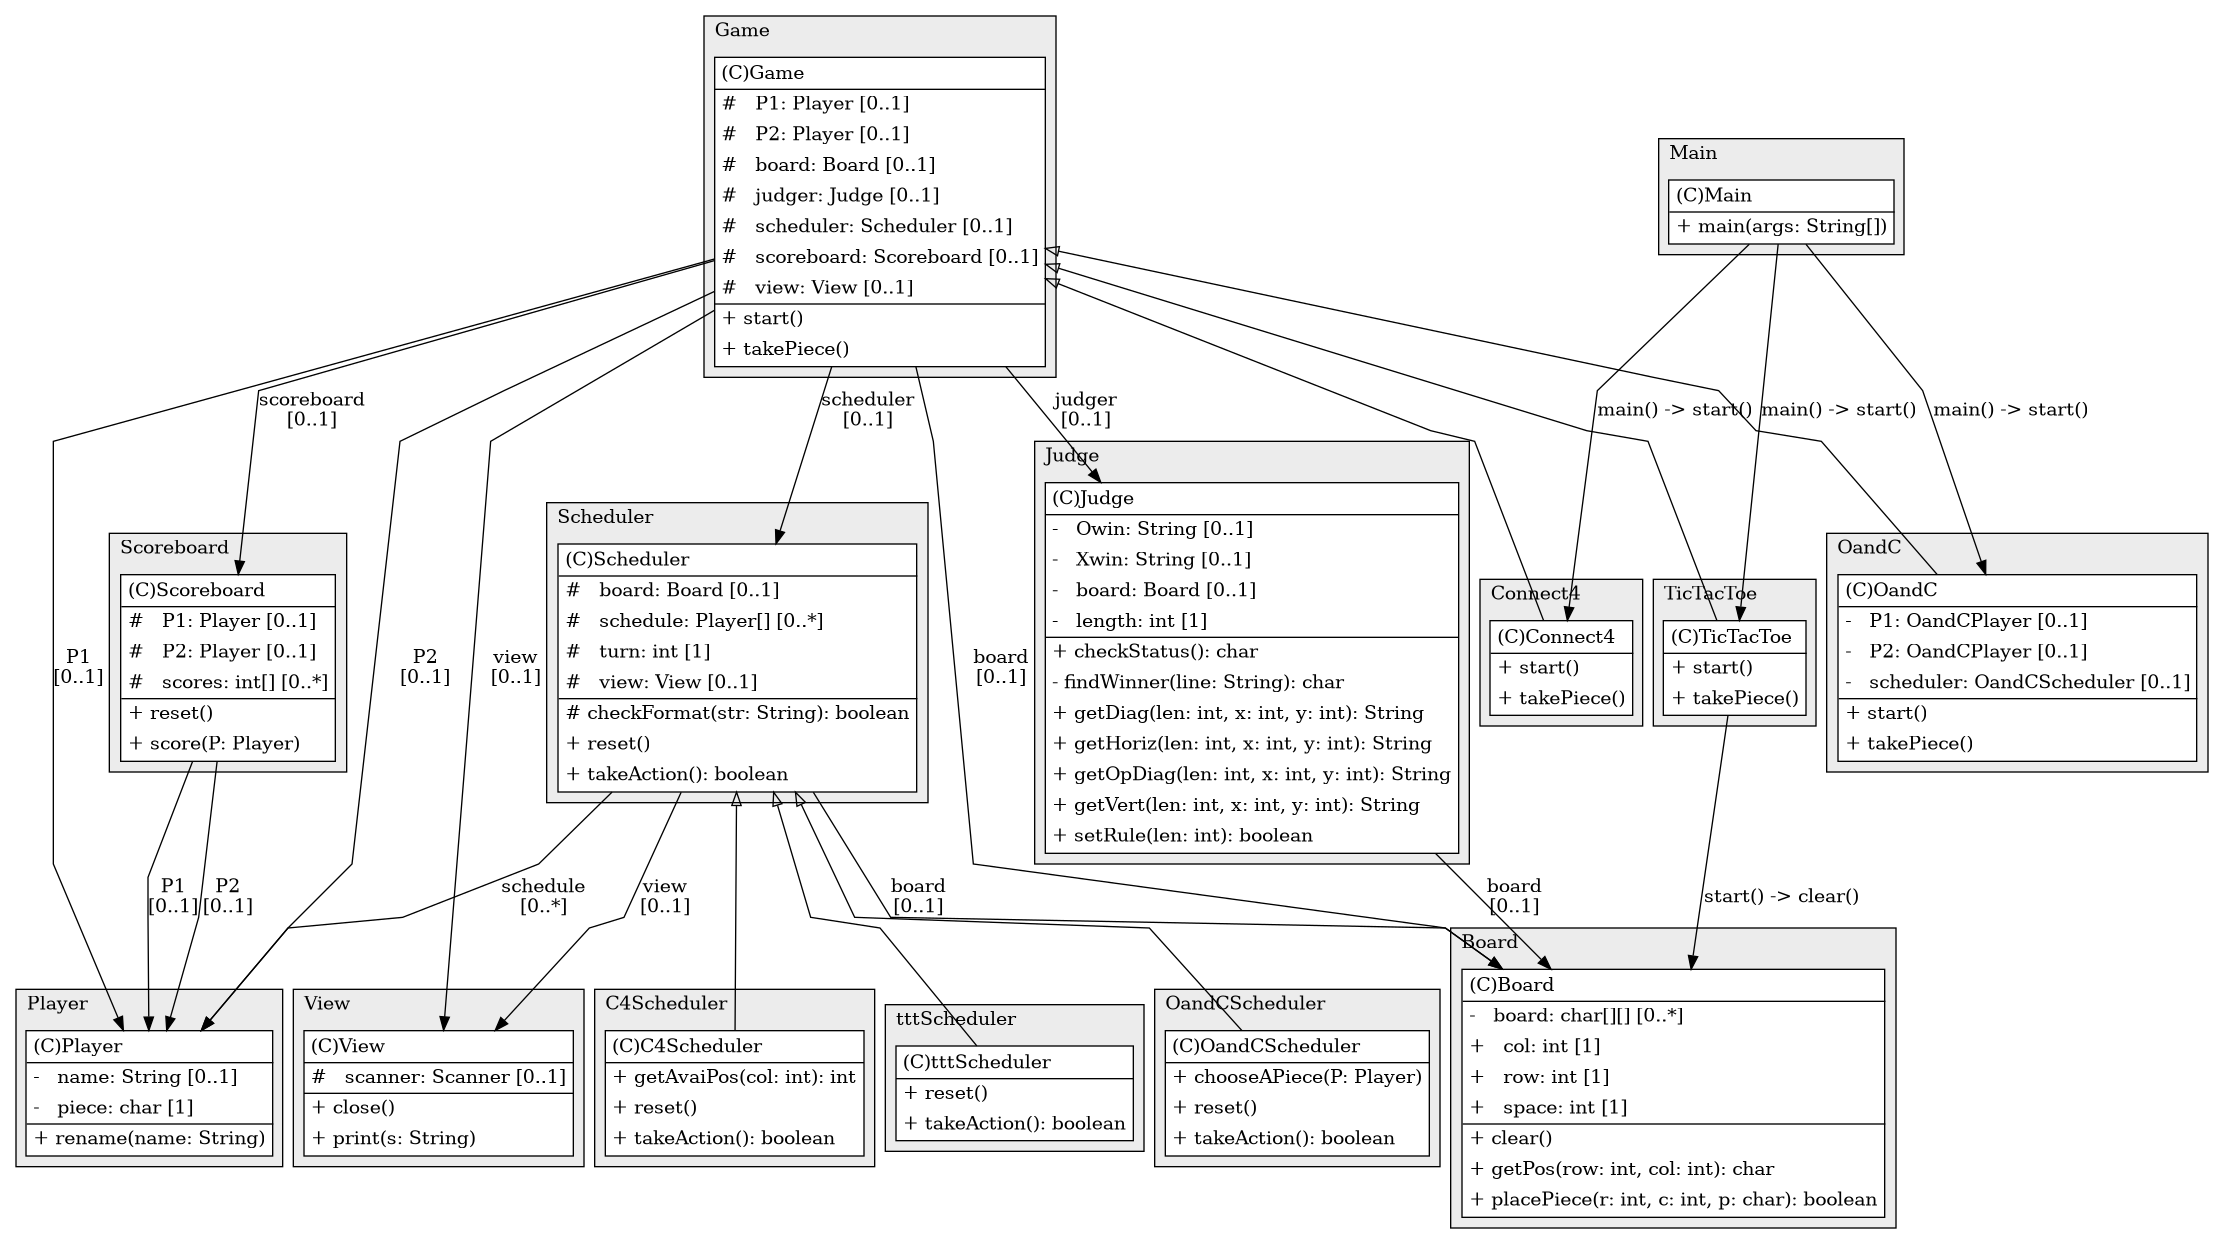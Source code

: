 @startuml

/' diagram meta data start
config=StructureConfiguration;
{
  "projectClassification": {
    "searchMode": "OpenProject", // OpenProject, AllProjects
    "includedProjects": "",
    "pathEndKeywords": "*.impl",
    "isClientPath": "",
    "isClientName": "",
    "isTestPath": "",
    "isTestName": "",
    "isMappingPath": "",
    "isMappingName": "",
    "isDataAccessPath": "",
    "isDataAccessName": "",
    "isDataStructurePath": "",
    "isDataStructureName": "",
    "isInterfaceStructuresPath": "",
    "isInterfaceStructuresName": "",
    "isEntryPointPath": "",
    "isEntryPointName": "",
    "treatFinalFieldsAsMandatory": false
  },
  "graphRestriction": {
    "classPackageExcludeFilter": "",
    "classPackageIncludeFilter": "",
    "classNameExcludeFilter": "",
    "classNameIncludeFilter": "*",
    "methodNameExcludeFilter": "",
    "methodNameIncludeFilter": "",
    "removeByInheritance": "", // inheritance/annotation based filtering is done in a second step
    "removeByAnnotation": "",
    "removeByClassPackage": "", // cleanup the graph after inheritance/annotation based filtering is done
    "removeByClassName": "",
    "cutMappings": false,
    "cutEnum": true,
    "cutTests": true,
    "cutClient": true,
    "cutDataAccess": true,
    "cutInterfaceStructures": false,
    "cutDataStructures": false,
    "cutGetterAndSetter": true,
    "cutConstructors": true
  },
  "graphTraversal": {
    "forwardDepth": 3,
    "backwardDepth": 3,
    "classPackageExcludeFilter": "",
    "classPackageIncludeFilter": "",
    "classNameExcludeFilter": "",
    "classNameIncludeFilter": "",
    "methodNameExcludeFilter": "",
    "methodNameIncludeFilter": "",
    "hideMappings": false,
    "hideDataStructures": false,
    "hidePrivateMethods": true,
    "hideInterfaceCalls": true, // indirection: implementation -> interface (is hidden) -> implementation
    "onlyShowApplicationEntryPoints": false, // root node is included
    "useMethodCallsForStructureDiagram": "ForwardOnly" // ForwardOnly, BothDirections, No
  },
  "details": {
    "aggregation": "GroupByClass", // ByClass, GroupByClass, None
    "showClassGenericTypes": true,
    "showMethods": true,
    "showMethodParameterNames": true,
    "showMethodParameterTypes": true,
    "showMethodReturnType": true,
    "showPackageLevels": 2,
    "showDetailedClassStructure": true
  },
  "rootClass": "Main",
  "extensionCallbackMethod": "" // qualified.class.name#methodName - signature: public static String method(String)
}
diagram meta data end '/



digraph g {
    rankdir="TB"
    splines=polyline
    

'nodes 
subgraph cluster_1270154210 { 
   	label=TicTacToe
	labeljust=l
	fillcolor="#ececec"
	style=filled
   
   TicTacToe1270154210[
	label=<<TABLE BORDER="1" CELLBORDER="0" CELLPADDING="4" CELLSPACING="0">
<TR><TD ALIGN="LEFT" >(C)TicTacToe</TD></TR>
<HR/>
<TR><TD ALIGN="LEFT" >+ start()</TD></TR>
<TR><TD ALIGN="LEFT" >+ takePiece()</TD></TR>
</TABLE>>
	style=filled
	margin=0
	shape=plaintext
	fillcolor="#FFFFFF"
];
} 

subgraph cluster_1843257499 { 
   	label=Scheduler
	labeljust=l
	fillcolor="#ececec"
	style=filled
   
   Scheduler1843257499[
	label=<<TABLE BORDER="1" CELLBORDER="0" CELLPADDING="4" CELLSPACING="0">
<TR><TD ALIGN="LEFT" >(C)Scheduler</TD></TR>
<HR/>
<TR><TD ALIGN="LEFT" >#   board: Board [0..1]</TD></TR>
<TR><TD ALIGN="LEFT" >#   schedule: Player[] [0..*]</TD></TR>
<TR><TD ALIGN="LEFT" >#   turn: int [1]</TD></TR>
<TR><TD ALIGN="LEFT" >#   view: View [0..1]</TD></TR>
<HR/>
<TR><TD ALIGN="LEFT" ># checkFormat(str: String): boolean</TD></TR>
<TR><TD ALIGN="LEFT" >+ reset()</TD></TR>
<TR><TD ALIGN="LEFT" >+ takeAction(): boolean</TD></TR>
</TABLE>>
	style=filled
	margin=0
	shape=plaintext
	fillcolor="#FFFFFF"
];
} 

subgraph cluster_1901885695 { 
   	label=Player
	labeljust=l
	fillcolor="#ececec"
	style=filled
   
   Player1901885695[
	label=<<TABLE BORDER="1" CELLBORDER="0" CELLPADDING="4" CELLSPACING="0">
<TR><TD ALIGN="LEFT" >(C)Player</TD></TR>
<HR/>
<TR><TD ALIGN="LEFT" >-   name: String [0..1]</TD></TR>
<TR><TD ALIGN="LEFT" >-   piece: char [1]</TD></TR>
<HR/>
<TR><TD ALIGN="LEFT" >+ rename(name: String)</TD></TR>
</TABLE>>
	style=filled
	margin=0
	shape=plaintext
	fillcolor="#FFFFFF"
];
} 

subgraph cluster_2211858 { 
   	label=Game
	labeljust=l
	fillcolor="#ececec"
	style=filled
   
   Game2211858[
	label=<<TABLE BORDER="1" CELLBORDER="0" CELLPADDING="4" CELLSPACING="0">
<TR><TD ALIGN="LEFT" >(C)Game</TD></TR>
<HR/>
<TR><TD ALIGN="LEFT" >#   P1: Player [0..1]</TD></TR>
<TR><TD ALIGN="LEFT" >#   P2: Player [0..1]</TD></TR>
<TR><TD ALIGN="LEFT" >#   board: Board [0..1]</TD></TR>
<TR><TD ALIGN="LEFT" >#   judger: Judge [0..1]</TD></TR>
<TR><TD ALIGN="LEFT" >#   scheduler: Scheduler [0..1]</TD></TR>
<TR><TD ALIGN="LEFT" >#   scoreboard: Scoreboard [0..1]</TD></TR>
<TR><TD ALIGN="LEFT" >#   view: View [0..1]</TD></TR>
<HR/>
<TR><TD ALIGN="LEFT" >+ start()</TD></TR>
<TR><TD ALIGN="LEFT" >+ takePiece()</TD></TR>
</TABLE>>
	style=filled
	margin=0
	shape=plaintext
	fillcolor="#FFFFFF"
];
} 

subgraph cluster_2390489 { 
   	label=Main
	labeljust=l
	fillcolor="#ececec"
	style=filled
   
   Main2390489[
	label=<<TABLE BORDER="1" CELLBORDER="0" CELLPADDING="4" CELLSPACING="0">
<TR><TD ALIGN="LEFT" >(C)Main</TD></TR>
<HR/>
<TR><TD ALIGN="LEFT" >+ main(args: String[])</TD></TR>
</TABLE>>
	style=filled
	margin=0
	shape=plaintext
	fillcolor="#FFFFFF"
];
} 

subgraph cluster_2666181 { 
   	label=View
	labeljust=l
	fillcolor="#ececec"
	style=filled
   
   View2666181[
	label=<<TABLE BORDER="1" CELLBORDER="0" CELLPADDING="4" CELLSPACING="0">
<TR><TD ALIGN="LEFT" >(C)View</TD></TR>
<HR/>
<TR><TD ALIGN="LEFT" >#   scanner: Scanner [0..1]</TD></TR>
<HR/>
<TR><TD ALIGN="LEFT" >+ close()</TD></TR>
<TR><TD ALIGN="LEFT" >+ print(s: String)</TD></TR>
</TABLE>>
	style=filled
	margin=0
	shape=plaintext
	fillcolor="#FFFFFF"
];
} 

subgraph cluster_323293479 { 
   	label=tttScheduler
	labeljust=l
	fillcolor="#ececec"
	style=filled
   
   tttScheduler323293479[
	label=<<TABLE BORDER="1" CELLBORDER="0" CELLPADDING="4" CELLSPACING="0">
<TR><TD ALIGN="LEFT" >(C)tttScheduler</TD></TR>
<HR/>
<TR><TD ALIGN="LEFT" >+ reset()</TD></TR>
<TR><TD ALIGN="LEFT" >+ takeAction(): boolean</TD></TR>
</TABLE>>
	style=filled
	margin=0
	shape=plaintext
	fillcolor="#FFFFFF"
];
} 

subgraph cluster_405271328 { 
   	label=OandCScheduler
	labeljust=l
	fillcolor="#ececec"
	style=filled
   
   OandCScheduler405271328[
	label=<<TABLE BORDER="1" CELLBORDER="0" CELLPADDING="4" CELLSPACING="0">
<TR><TD ALIGN="LEFT" >(C)OandCScheduler</TD></TR>
<HR/>
<TR><TD ALIGN="LEFT" >+ chooseAPiece(P: Player)</TD></TR>
<TR><TD ALIGN="LEFT" >+ reset()</TD></TR>
<TR><TD ALIGN="LEFT" >+ takeAction(): boolean</TD></TR>
</TABLE>>
	style=filled
	margin=0
	shape=plaintext
	fillcolor="#FFFFFF"
];
} 

subgraph cluster_508229462 { 
   	label=Connect4
	labeljust=l
	fillcolor="#ececec"
	style=filled
   
   Connect4508229462[
	label=<<TABLE BORDER="1" CELLBORDER="0" CELLPADDING="4" CELLSPACING="0">
<TR><TD ALIGN="LEFT" >(C)Connect4</TD></TR>
<HR/>
<TR><TD ALIGN="LEFT" >+ start()</TD></TR>
<TR><TD ALIGN="LEFT" >+ takePiece()</TD></TR>
</TABLE>>
	style=filled
	margin=0
	shape=plaintext
	fillcolor="#FFFFFF"
];
} 

subgraph cluster_64356038 { 
   	label=Board
	labeljust=l
	fillcolor="#ececec"
	style=filled
   
   Board64356038[
	label=<<TABLE BORDER="1" CELLBORDER="0" CELLPADDING="4" CELLSPACING="0">
<TR><TD ALIGN="LEFT" >(C)Board</TD></TR>
<HR/>
<TR><TD ALIGN="LEFT" >-   board: char[][] [0..*]</TD></TR>
<TR><TD ALIGN="LEFT" >+   col: int [1]</TD></TR>
<TR><TD ALIGN="LEFT" >+   row: int [1]</TD></TR>
<TR><TD ALIGN="LEFT" >+   space: int [1]</TD></TR>
<HR/>
<TR><TD ALIGN="LEFT" >+ clear()</TD></TR>
<TR><TD ALIGN="LEFT" >+ getPos(row: int, col: int): char</TD></TR>
<TR><TD ALIGN="LEFT" >+ placePiece(r: int, c: int, p: char): boolean</TD></TR>
</TABLE>>
	style=filled
	margin=0
	shape=plaintext
	fillcolor="#FFFFFF"
];
} 

subgraph cluster_715008076 { 
   	label=Scoreboard
	labeljust=l
	fillcolor="#ececec"
	style=filled
   
   Scoreboard715008076[
	label=<<TABLE BORDER="1" CELLBORDER="0" CELLPADDING="4" CELLSPACING="0">
<TR><TD ALIGN="LEFT" >(C)Scoreboard</TD></TR>
<HR/>
<TR><TD ALIGN="LEFT" >#   P1: Player [0..1]</TD></TR>
<TR><TD ALIGN="LEFT" >#   P2: Player [0..1]</TD></TR>
<TR><TD ALIGN="LEFT" >#   scores: int[] [0..*]</TD></TR>
<HR/>
<TR><TD ALIGN="LEFT" >+ reset()</TD></TR>
<TR><TD ALIGN="LEFT" >+ score(P: Player)</TD></TR>
</TABLE>>
	style=filled
	margin=0
	shape=plaintext
	fillcolor="#FFFFFF"
];
} 

subgraph cluster_71925495 { 
   	label=Judge
	labeljust=l
	fillcolor="#ececec"
	style=filled
   
   Judge71925495[
	label=<<TABLE BORDER="1" CELLBORDER="0" CELLPADDING="4" CELLSPACING="0">
<TR><TD ALIGN="LEFT" >(C)Judge</TD></TR>
<HR/>
<TR><TD ALIGN="LEFT" >-   Owin: String [0..1]</TD></TR>
<TR><TD ALIGN="LEFT" >-   Xwin: String [0..1]</TD></TR>
<TR><TD ALIGN="LEFT" >-   board: Board [0..1]</TD></TR>
<TR><TD ALIGN="LEFT" >-   length: int [1]</TD></TR>
<HR/>
<TR><TD ALIGN="LEFT" >+ checkStatus(): char</TD></TR>
<TR><TD ALIGN="LEFT" >- findWinner(line: String): char</TD></TR>
<TR><TD ALIGN="LEFT" >+ getDiag(len: int, x: int, y: int): String</TD></TR>
<TR><TD ALIGN="LEFT" >+ getHoriz(len: int, x: int, y: int): String</TD></TR>
<TR><TD ALIGN="LEFT" >+ getOpDiag(len: int, x: int, y: int): String</TD></TR>
<TR><TD ALIGN="LEFT" >+ getVert(len: int, x: int, y: int): String</TD></TR>
<TR><TD ALIGN="LEFT" >+ setRule(len: int): boolean</TD></TR>
</TABLE>>
	style=filled
	margin=0
	shape=plaintext
	fillcolor="#FFFFFF"
];
} 

subgraph cluster_75956763 { 
   	label=OandC
	labeljust=l
	fillcolor="#ececec"
	style=filled
   
   OandC75956763[
	label=<<TABLE BORDER="1" CELLBORDER="0" CELLPADDING="4" CELLSPACING="0">
<TR><TD ALIGN="LEFT" >(C)OandC</TD></TR>
<HR/>
<TR><TD ALIGN="LEFT" >-   P1: OandCPlayer [0..1]</TD></TR>
<TR><TD ALIGN="LEFT" >-   P2: OandCPlayer [0..1]</TD></TR>
<TR><TD ALIGN="LEFT" >-   scheduler: OandCScheduler [0..1]</TD></TR>
<HR/>
<TR><TD ALIGN="LEFT" >+ start()</TD></TR>
<TR><TD ALIGN="LEFT" >+ takePiece()</TD></TR>
</TABLE>>
	style=filled
	margin=0
	shape=plaintext
	fillcolor="#FFFFFF"
];
} 

subgraph cluster_77833066 { 
   	label=C4Scheduler
	labeljust=l
	fillcolor="#ececec"
	style=filled
   
   C4Scheduler77833066[
	label=<<TABLE BORDER="1" CELLBORDER="0" CELLPADDING="4" CELLSPACING="0">
<TR><TD ALIGN="LEFT" >(C)C4Scheduler</TD></TR>
<HR/>
<TR><TD ALIGN="LEFT" >+ getAvaiPos(col: int): int</TD></TR>
<TR><TD ALIGN="LEFT" >+ reset()</TD></TR>
<TR><TD ALIGN="LEFT" >+ takeAction(): boolean</TD></TR>
</TABLE>>
	style=filled
	margin=0
	shape=plaintext
	fillcolor="#FFFFFF"
];
} 

'edges    
Game2211858 -> Board64356038[label="board
[0..1]"];
Game2211858 -> Connect4508229462[arrowhead=none, arrowtail=empty, dir=both];
Game2211858 -> Judge71925495[label="judger
[0..1]"];
Game2211858 -> OandC75956763[arrowhead=none, arrowtail=empty, dir=both];
Game2211858 -> Player1901885695[label="P1
[0..1]"];
Game2211858 -> Player1901885695[label="P2
[0..1]"];
Game2211858 -> Scheduler1843257499[label="scheduler
[0..1]"];
Game2211858 -> Scoreboard715008076[label="scoreboard
[0..1]"];
Game2211858 -> TicTacToe1270154210[arrowhead=none, arrowtail=empty, dir=both];
Game2211858 -> View2666181[label="view
[0..1]"];
Judge71925495 -> Board64356038[label="board
[0..1]"];
Main2390489 -> Connect4508229462[label="main() -> start()"];
Main2390489 -> OandC75956763[label="main() -> start()"];
Main2390489 -> TicTacToe1270154210[label="main() -> start()"];
Scheduler1843257499 -> Board64356038[label="board
[0..1]"];
Scheduler1843257499 -> C4Scheduler77833066[arrowhead=none, arrowtail=empty, dir=both];
Scheduler1843257499 -> OandCScheduler405271328[arrowhead=none, arrowtail=empty, dir=both];
Scheduler1843257499 -> Player1901885695[label="schedule
[0..*]"];
Scheduler1843257499 -> View2666181[label="view
[0..1]"];
Scheduler1843257499 -> tttScheduler323293479[arrowhead=none, arrowtail=empty, dir=both];
Scoreboard715008076 -> Player1901885695[label="P1
[0..1]"];
Scoreboard715008076 -> Player1901885695[label="P2
[0..1]"];
TicTacToe1270154210 -> Board64356038[label="start() -> clear()"];
    
}
@enduml
